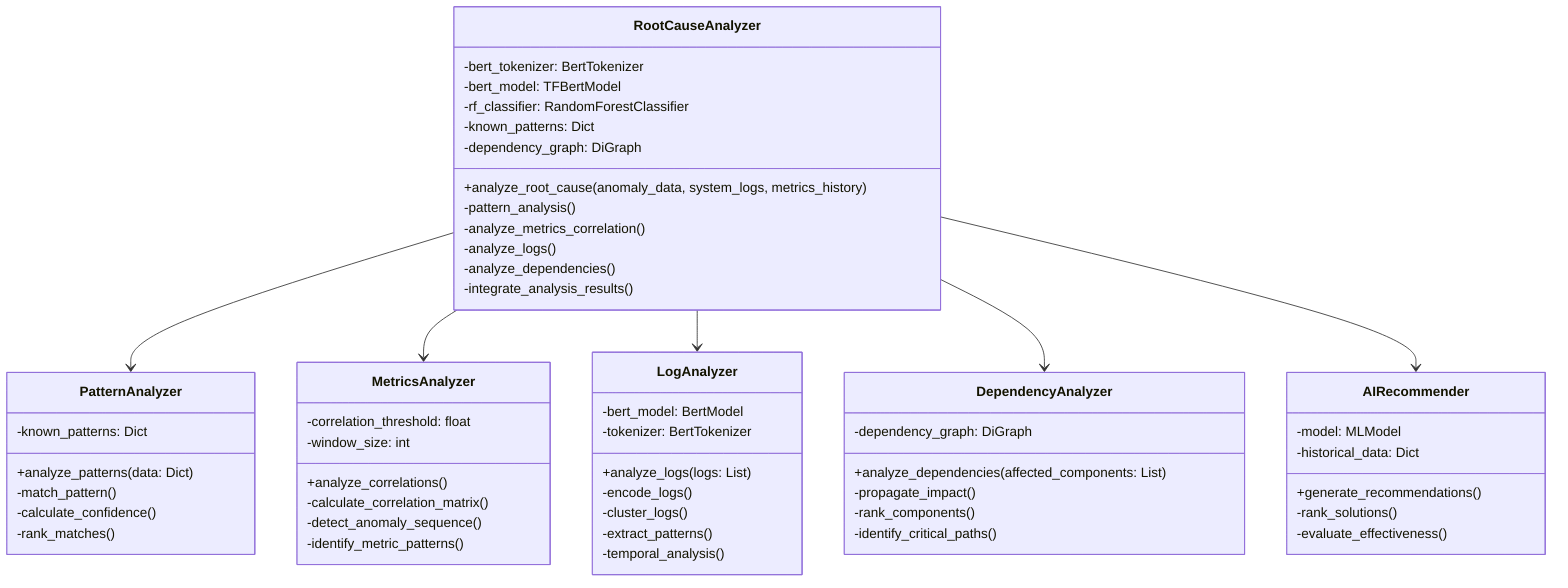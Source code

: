 classDiagram
    class RootCauseAnalyzer {
        -bert_tokenizer: BertTokenizer
        -bert_model: TFBertModel
        -rf_classifier: RandomForestClassifier
        -known_patterns: Dict
        -dependency_graph: DiGraph
        +analyze_root_cause(anomaly_data, system_logs, metrics_history)
        -pattern_analysis()
        -analyze_metrics_correlation()
        -analyze_logs()
        -analyze_dependencies()
        -integrate_analysis_results()
    }

    class PatternAnalyzer {
        -known_patterns: Dict
        +analyze_patterns(data: Dict)
        -match_pattern()
        -calculate_confidence()
        -rank_matches()
    }

    class MetricsAnalyzer {
        -correlation_threshold: float
        -window_size: int
        +analyze_correlations()
        -calculate_correlation_matrix()
        -detect_anomaly_sequence()
        -identify_metric_patterns()
    }

    class LogAnalyzer {
        -bert_model: BertModel
        -tokenizer: BertTokenizer
        +analyze_logs(logs: List)
        -encode_logs()
        -cluster_logs()
        -extract_patterns()
        -temporal_analysis()
    }

    class DependencyAnalyzer {
        -dependency_graph: DiGraph
        +analyze_dependencies(affected_components: List)
        -propagate_impact()
        -rank_components()
        -identify_critical_paths()
    }

    class AIRecommender {
        -model: MLModel
        -historical_data: Dict
        +generate_recommendations()
        -rank_solutions()
        -evaluate_effectiveness()
    }

    RootCauseAnalyzer --> PatternAnalyzer
    RootCauseAnalyzer --> MetricsAnalyzer
    RootCauseAnalyzer --> LogAnalyzer
    RootCauseAnalyzer --> DependencyAnalyzer
    RootCauseAnalyzer --> AIRecommender